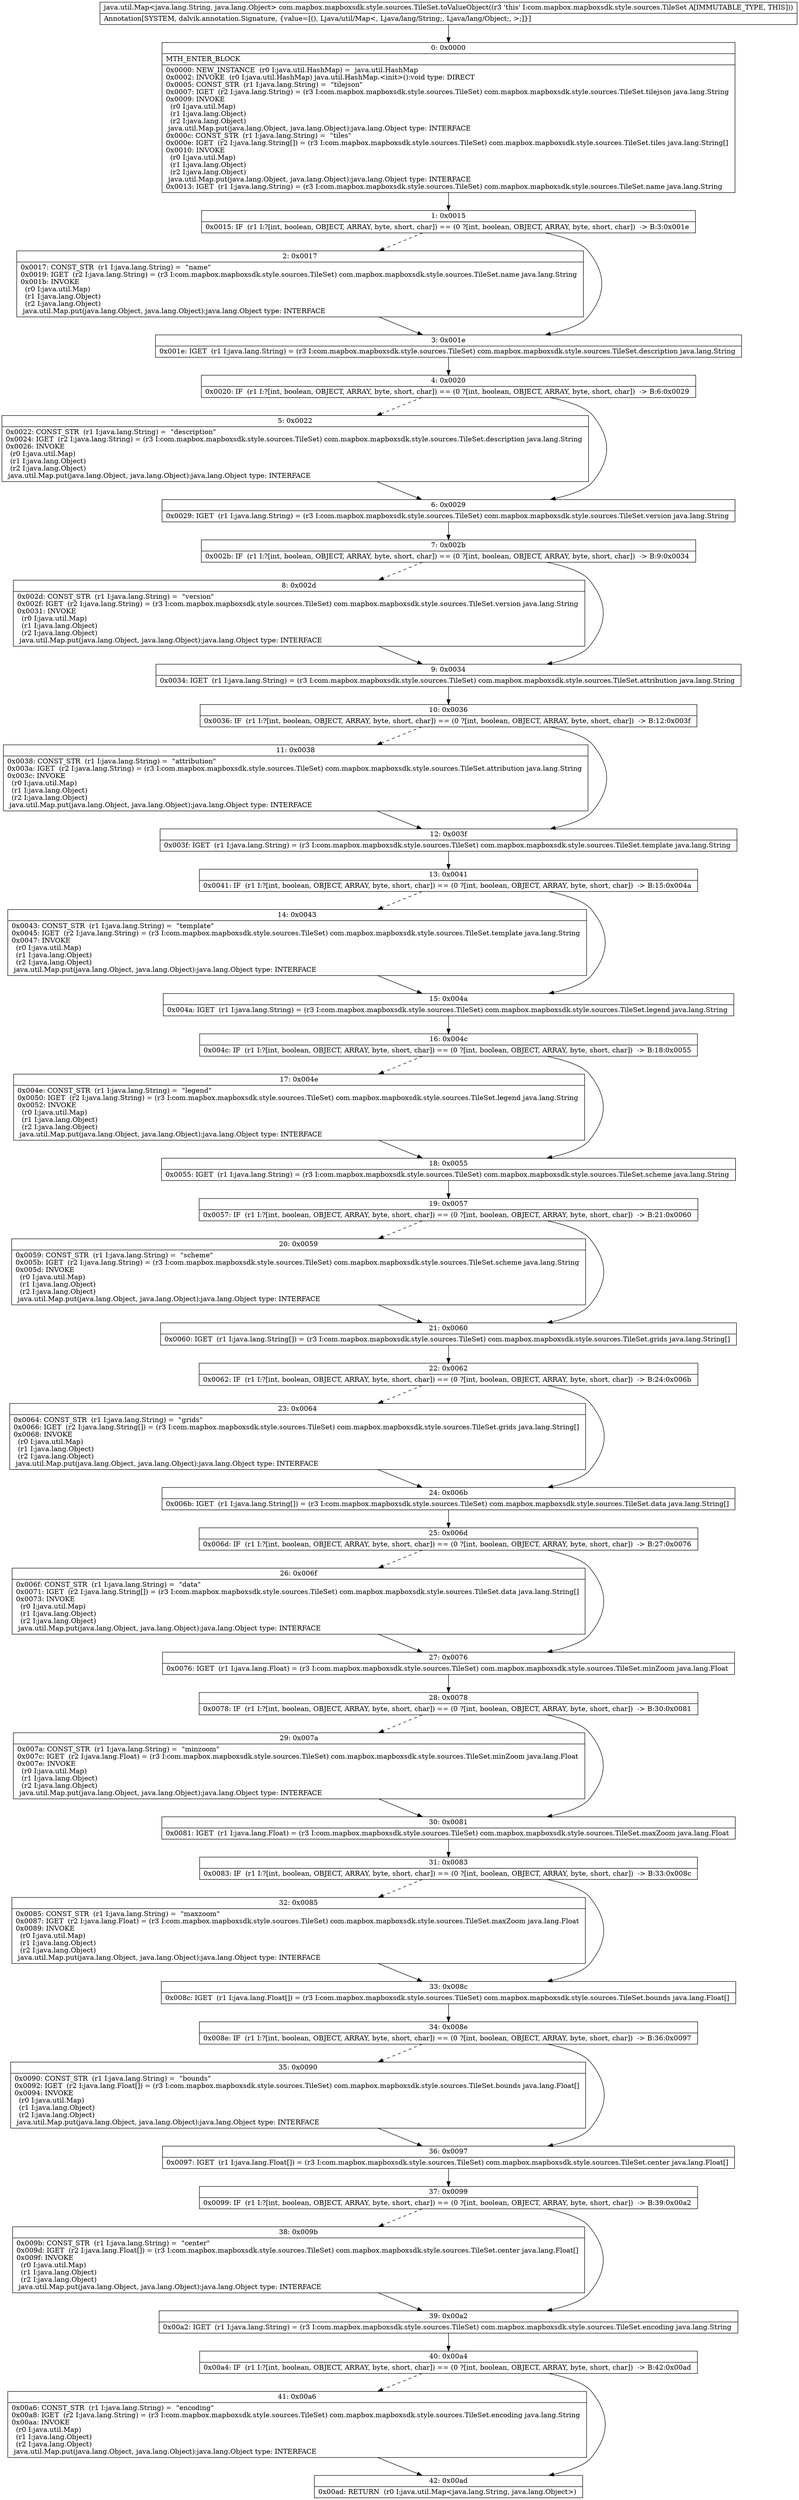 digraph "CFG forcom.mapbox.mapboxsdk.style.sources.TileSet.toValueObject()Ljava\/util\/Map;" {
Node_0 [shape=record,label="{0\:\ 0x0000|MTH_ENTER_BLOCK\l|0x0000: NEW_INSTANCE  (r0 I:java.util.HashMap) =  java.util.HashMap \l0x0002: INVOKE  (r0 I:java.util.HashMap) java.util.HashMap.\<init\>():void type: DIRECT \l0x0005: CONST_STR  (r1 I:java.lang.String) =  \"tilejson\" \l0x0007: IGET  (r2 I:java.lang.String) = (r3 I:com.mapbox.mapboxsdk.style.sources.TileSet) com.mapbox.mapboxsdk.style.sources.TileSet.tilejson java.lang.String \l0x0009: INVOKE  \l  (r0 I:java.util.Map)\l  (r1 I:java.lang.Object)\l  (r2 I:java.lang.Object)\l java.util.Map.put(java.lang.Object, java.lang.Object):java.lang.Object type: INTERFACE \l0x000c: CONST_STR  (r1 I:java.lang.String) =  \"tiles\" \l0x000e: IGET  (r2 I:java.lang.String[]) = (r3 I:com.mapbox.mapboxsdk.style.sources.TileSet) com.mapbox.mapboxsdk.style.sources.TileSet.tiles java.lang.String[] \l0x0010: INVOKE  \l  (r0 I:java.util.Map)\l  (r1 I:java.lang.Object)\l  (r2 I:java.lang.Object)\l java.util.Map.put(java.lang.Object, java.lang.Object):java.lang.Object type: INTERFACE \l0x0013: IGET  (r1 I:java.lang.String) = (r3 I:com.mapbox.mapboxsdk.style.sources.TileSet) com.mapbox.mapboxsdk.style.sources.TileSet.name java.lang.String \l}"];
Node_1 [shape=record,label="{1\:\ 0x0015|0x0015: IF  (r1 I:?[int, boolean, OBJECT, ARRAY, byte, short, char]) == (0 ?[int, boolean, OBJECT, ARRAY, byte, short, char])  \-\> B:3:0x001e \l}"];
Node_2 [shape=record,label="{2\:\ 0x0017|0x0017: CONST_STR  (r1 I:java.lang.String) =  \"name\" \l0x0019: IGET  (r2 I:java.lang.String) = (r3 I:com.mapbox.mapboxsdk.style.sources.TileSet) com.mapbox.mapboxsdk.style.sources.TileSet.name java.lang.String \l0x001b: INVOKE  \l  (r0 I:java.util.Map)\l  (r1 I:java.lang.Object)\l  (r2 I:java.lang.Object)\l java.util.Map.put(java.lang.Object, java.lang.Object):java.lang.Object type: INTERFACE \l}"];
Node_3 [shape=record,label="{3\:\ 0x001e|0x001e: IGET  (r1 I:java.lang.String) = (r3 I:com.mapbox.mapboxsdk.style.sources.TileSet) com.mapbox.mapboxsdk.style.sources.TileSet.description java.lang.String \l}"];
Node_4 [shape=record,label="{4\:\ 0x0020|0x0020: IF  (r1 I:?[int, boolean, OBJECT, ARRAY, byte, short, char]) == (0 ?[int, boolean, OBJECT, ARRAY, byte, short, char])  \-\> B:6:0x0029 \l}"];
Node_5 [shape=record,label="{5\:\ 0x0022|0x0022: CONST_STR  (r1 I:java.lang.String) =  \"description\" \l0x0024: IGET  (r2 I:java.lang.String) = (r3 I:com.mapbox.mapboxsdk.style.sources.TileSet) com.mapbox.mapboxsdk.style.sources.TileSet.description java.lang.String \l0x0026: INVOKE  \l  (r0 I:java.util.Map)\l  (r1 I:java.lang.Object)\l  (r2 I:java.lang.Object)\l java.util.Map.put(java.lang.Object, java.lang.Object):java.lang.Object type: INTERFACE \l}"];
Node_6 [shape=record,label="{6\:\ 0x0029|0x0029: IGET  (r1 I:java.lang.String) = (r3 I:com.mapbox.mapboxsdk.style.sources.TileSet) com.mapbox.mapboxsdk.style.sources.TileSet.version java.lang.String \l}"];
Node_7 [shape=record,label="{7\:\ 0x002b|0x002b: IF  (r1 I:?[int, boolean, OBJECT, ARRAY, byte, short, char]) == (0 ?[int, boolean, OBJECT, ARRAY, byte, short, char])  \-\> B:9:0x0034 \l}"];
Node_8 [shape=record,label="{8\:\ 0x002d|0x002d: CONST_STR  (r1 I:java.lang.String) =  \"version\" \l0x002f: IGET  (r2 I:java.lang.String) = (r3 I:com.mapbox.mapboxsdk.style.sources.TileSet) com.mapbox.mapboxsdk.style.sources.TileSet.version java.lang.String \l0x0031: INVOKE  \l  (r0 I:java.util.Map)\l  (r1 I:java.lang.Object)\l  (r2 I:java.lang.Object)\l java.util.Map.put(java.lang.Object, java.lang.Object):java.lang.Object type: INTERFACE \l}"];
Node_9 [shape=record,label="{9\:\ 0x0034|0x0034: IGET  (r1 I:java.lang.String) = (r3 I:com.mapbox.mapboxsdk.style.sources.TileSet) com.mapbox.mapboxsdk.style.sources.TileSet.attribution java.lang.String \l}"];
Node_10 [shape=record,label="{10\:\ 0x0036|0x0036: IF  (r1 I:?[int, boolean, OBJECT, ARRAY, byte, short, char]) == (0 ?[int, boolean, OBJECT, ARRAY, byte, short, char])  \-\> B:12:0x003f \l}"];
Node_11 [shape=record,label="{11\:\ 0x0038|0x0038: CONST_STR  (r1 I:java.lang.String) =  \"attribution\" \l0x003a: IGET  (r2 I:java.lang.String) = (r3 I:com.mapbox.mapboxsdk.style.sources.TileSet) com.mapbox.mapboxsdk.style.sources.TileSet.attribution java.lang.String \l0x003c: INVOKE  \l  (r0 I:java.util.Map)\l  (r1 I:java.lang.Object)\l  (r2 I:java.lang.Object)\l java.util.Map.put(java.lang.Object, java.lang.Object):java.lang.Object type: INTERFACE \l}"];
Node_12 [shape=record,label="{12\:\ 0x003f|0x003f: IGET  (r1 I:java.lang.String) = (r3 I:com.mapbox.mapboxsdk.style.sources.TileSet) com.mapbox.mapboxsdk.style.sources.TileSet.template java.lang.String \l}"];
Node_13 [shape=record,label="{13\:\ 0x0041|0x0041: IF  (r1 I:?[int, boolean, OBJECT, ARRAY, byte, short, char]) == (0 ?[int, boolean, OBJECT, ARRAY, byte, short, char])  \-\> B:15:0x004a \l}"];
Node_14 [shape=record,label="{14\:\ 0x0043|0x0043: CONST_STR  (r1 I:java.lang.String) =  \"template\" \l0x0045: IGET  (r2 I:java.lang.String) = (r3 I:com.mapbox.mapboxsdk.style.sources.TileSet) com.mapbox.mapboxsdk.style.sources.TileSet.template java.lang.String \l0x0047: INVOKE  \l  (r0 I:java.util.Map)\l  (r1 I:java.lang.Object)\l  (r2 I:java.lang.Object)\l java.util.Map.put(java.lang.Object, java.lang.Object):java.lang.Object type: INTERFACE \l}"];
Node_15 [shape=record,label="{15\:\ 0x004a|0x004a: IGET  (r1 I:java.lang.String) = (r3 I:com.mapbox.mapboxsdk.style.sources.TileSet) com.mapbox.mapboxsdk.style.sources.TileSet.legend java.lang.String \l}"];
Node_16 [shape=record,label="{16\:\ 0x004c|0x004c: IF  (r1 I:?[int, boolean, OBJECT, ARRAY, byte, short, char]) == (0 ?[int, boolean, OBJECT, ARRAY, byte, short, char])  \-\> B:18:0x0055 \l}"];
Node_17 [shape=record,label="{17\:\ 0x004e|0x004e: CONST_STR  (r1 I:java.lang.String) =  \"legend\" \l0x0050: IGET  (r2 I:java.lang.String) = (r3 I:com.mapbox.mapboxsdk.style.sources.TileSet) com.mapbox.mapboxsdk.style.sources.TileSet.legend java.lang.String \l0x0052: INVOKE  \l  (r0 I:java.util.Map)\l  (r1 I:java.lang.Object)\l  (r2 I:java.lang.Object)\l java.util.Map.put(java.lang.Object, java.lang.Object):java.lang.Object type: INTERFACE \l}"];
Node_18 [shape=record,label="{18\:\ 0x0055|0x0055: IGET  (r1 I:java.lang.String) = (r3 I:com.mapbox.mapboxsdk.style.sources.TileSet) com.mapbox.mapboxsdk.style.sources.TileSet.scheme java.lang.String \l}"];
Node_19 [shape=record,label="{19\:\ 0x0057|0x0057: IF  (r1 I:?[int, boolean, OBJECT, ARRAY, byte, short, char]) == (0 ?[int, boolean, OBJECT, ARRAY, byte, short, char])  \-\> B:21:0x0060 \l}"];
Node_20 [shape=record,label="{20\:\ 0x0059|0x0059: CONST_STR  (r1 I:java.lang.String) =  \"scheme\" \l0x005b: IGET  (r2 I:java.lang.String) = (r3 I:com.mapbox.mapboxsdk.style.sources.TileSet) com.mapbox.mapboxsdk.style.sources.TileSet.scheme java.lang.String \l0x005d: INVOKE  \l  (r0 I:java.util.Map)\l  (r1 I:java.lang.Object)\l  (r2 I:java.lang.Object)\l java.util.Map.put(java.lang.Object, java.lang.Object):java.lang.Object type: INTERFACE \l}"];
Node_21 [shape=record,label="{21\:\ 0x0060|0x0060: IGET  (r1 I:java.lang.String[]) = (r3 I:com.mapbox.mapboxsdk.style.sources.TileSet) com.mapbox.mapboxsdk.style.sources.TileSet.grids java.lang.String[] \l}"];
Node_22 [shape=record,label="{22\:\ 0x0062|0x0062: IF  (r1 I:?[int, boolean, OBJECT, ARRAY, byte, short, char]) == (0 ?[int, boolean, OBJECT, ARRAY, byte, short, char])  \-\> B:24:0x006b \l}"];
Node_23 [shape=record,label="{23\:\ 0x0064|0x0064: CONST_STR  (r1 I:java.lang.String) =  \"grids\" \l0x0066: IGET  (r2 I:java.lang.String[]) = (r3 I:com.mapbox.mapboxsdk.style.sources.TileSet) com.mapbox.mapboxsdk.style.sources.TileSet.grids java.lang.String[] \l0x0068: INVOKE  \l  (r0 I:java.util.Map)\l  (r1 I:java.lang.Object)\l  (r2 I:java.lang.Object)\l java.util.Map.put(java.lang.Object, java.lang.Object):java.lang.Object type: INTERFACE \l}"];
Node_24 [shape=record,label="{24\:\ 0x006b|0x006b: IGET  (r1 I:java.lang.String[]) = (r3 I:com.mapbox.mapboxsdk.style.sources.TileSet) com.mapbox.mapboxsdk.style.sources.TileSet.data java.lang.String[] \l}"];
Node_25 [shape=record,label="{25\:\ 0x006d|0x006d: IF  (r1 I:?[int, boolean, OBJECT, ARRAY, byte, short, char]) == (0 ?[int, boolean, OBJECT, ARRAY, byte, short, char])  \-\> B:27:0x0076 \l}"];
Node_26 [shape=record,label="{26\:\ 0x006f|0x006f: CONST_STR  (r1 I:java.lang.String) =  \"data\" \l0x0071: IGET  (r2 I:java.lang.String[]) = (r3 I:com.mapbox.mapboxsdk.style.sources.TileSet) com.mapbox.mapboxsdk.style.sources.TileSet.data java.lang.String[] \l0x0073: INVOKE  \l  (r0 I:java.util.Map)\l  (r1 I:java.lang.Object)\l  (r2 I:java.lang.Object)\l java.util.Map.put(java.lang.Object, java.lang.Object):java.lang.Object type: INTERFACE \l}"];
Node_27 [shape=record,label="{27\:\ 0x0076|0x0076: IGET  (r1 I:java.lang.Float) = (r3 I:com.mapbox.mapboxsdk.style.sources.TileSet) com.mapbox.mapboxsdk.style.sources.TileSet.minZoom java.lang.Float \l}"];
Node_28 [shape=record,label="{28\:\ 0x0078|0x0078: IF  (r1 I:?[int, boolean, OBJECT, ARRAY, byte, short, char]) == (0 ?[int, boolean, OBJECT, ARRAY, byte, short, char])  \-\> B:30:0x0081 \l}"];
Node_29 [shape=record,label="{29\:\ 0x007a|0x007a: CONST_STR  (r1 I:java.lang.String) =  \"minzoom\" \l0x007c: IGET  (r2 I:java.lang.Float) = (r3 I:com.mapbox.mapboxsdk.style.sources.TileSet) com.mapbox.mapboxsdk.style.sources.TileSet.minZoom java.lang.Float \l0x007e: INVOKE  \l  (r0 I:java.util.Map)\l  (r1 I:java.lang.Object)\l  (r2 I:java.lang.Object)\l java.util.Map.put(java.lang.Object, java.lang.Object):java.lang.Object type: INTERFACE \l}"];
Node_30 [shape=record,label="{30\:\ 0x0081|0x0081: IGET  (r1 I:java.lang.Float) = (r3 I:com.mapbox.mapboxsdk.style.sources.TileSet) com.mapbox.mapboxsdk.style.sources.TileSet.maxZoom java.lang.Float \l}"];
Node_31 [shape=record,label="{31\:\ 0x0083|0x0083: IF  (r1 I:?[int, boolean, OBJECT, ARRAY, byte, short, char]) == (0 ?[int, boolean, OBJECT, ARRAY, byte, short, char])  \-\> B:33:0x008c \l}"];
Node_32 [shape=record,label="{32\:\ 0x0085|0x0085: CONST_STR  (r1 I:java.lang.String) =  \"maxzoom\" \l0x0087: IGET  (r2 I:java.lang.Float) = (r3 I:com.mapbox.mapboxsdk.style.sources.TileSet) com.mapbox.mapboxsdk.style.sources.TileSet.maxZoom java.lang.Float \l0x0089: INVOKE  \l  (r0 I:java.util.Map)\l  (r1 I:java.lang.Object)\l  (r2 I:java.lang.Object)\l java.util.Map.put(java.lang.Object, java.lang.Object):java.lang.Object type: INTERFACE \l}"];
Node_33 [shape=record,label="{33\:\ 0x008c|0x008c: IGET  (r1 I:java.lang.Float[]) = (r3 I:com.mapbox.mapboxsdk.style.sources.TileSet) com.mapbox.mapboxsdk.style.sources.TileSet.bounds java.lang.Float[] \l}"];
Node_34 [shape=record,label="{34\:\ 0x008e|0x008e: IF  (r1 I:?[int, boolean, OBJECT, ARRAY, byte, short, char]) == (0 ?[int, boolean, OBJECT, ARRAY, byte, short, char])  \-\> B:36:0x0097 \l}"];
Node_35 [shape=record,label="{35\:\ 0x0090|0x0090: CONST_STR  (r1 I:java.lang.String) =  \"bounds\" \l0x0092: IGET  (r2 I:java.lang.Float[]) = (r3 I:com.mapbox.mapboxsdk.style.sources.TileSet) com.mapbox.mapboxsdk.style.sources.TileSet.bounds java.lang.Float[] \l0x0094: INVOKE  \l  (r0 I:java.util.Map)\l  (r1 I:java.lang.Object)\l  (r2 I:java.lang.Object)\l java.util.Map.put(java.lang.Object, java.lang.Object):java.lang.Object type: INTERFACE \l}"];
Node_36 [shape=record,label="{36\:\ 0x0097|0x0097: IGET  (r1 I:java.lang.Float[]) = (r3 I:com.mapbox.mapboxsdk.style.sources.TileSet) com.mapbox.mapboxsdk.style.sources.TileSet.center java.lang.Float[] \l}"];
Node_37 [shape=record,label="{37\:\ 0x0099|0x0099: IF  (r1 I:?[int, boolean, OBJECT, ARRAY, byte, short, char]) == (0 ?[int, boolean, OBJECT, ARRAY, byte, short, char])  \-\> B:39:0x00a2 \l}"];
Node_38 [shape=record,label="{38\:\ 0x009b|0x009b: CONST_STR  (r1 I:java.lang.String) =  \"center\" \l0x009d: IGET  (r2 I:java.lang.Float[]) = (r3 I:com.mapbox.mapboxsdk.style.sources.TileSet) com.mapbox.mapboxsdk.style.sources.TileSet.center java.lang.Float[] \l0x009f: INVOKE  \l  (r0 I:java.util.Map)\l  (r1 I:java.lang.Object)\l  (r2 I:java.lang.Object)\l java.util.Map.put(java.lang.Object, java.lang.Object):java.lang.Object type: INTERFACE \l}"];
Node_39 [shape=record,label="{39\:\ 0x00a2|0x00a2: IGET  (r1 I:java.lang.String) = (r3 I:com.mapbox.mapboxsdk.style.sources.TileSet) com.mapbox.mapboxsdk.style.sources.TileSet.encoding java.lang.String \l}"];
Node_40 [shape=record,label="{40\:\ 0x00a4|0x00a4: IF  (r1 I:?[int, boolean, OBJECT, ARRAY, byte, short, char]) == (0 ?[int, boolean, OBJECT, ARRAY, byte, short, char])  \-\> B:42:0x00ad \l}"];
Node_41 [shape=record,label="{41\:\ 0x00a6|0x00a6: CONST_STR  (r1 I:java.lang.String) =  \"encoding\" \l0x00a8: IGET  (r2 I:java.lang.String) = (r3 I:com.mapbox.mapboxsdk.style.sources.TileSet) com.mapbox.mapboxsdk.style.sources.TileSet.encoding java.lang.String \l0x00aa: INVOKE  \l  (r0 I:java.util.Map)\l  (r1 I:java.lang.Object)\l  (r2 I:java.lang.Object)\l java.util.Map.put(java.lang.Object, java.lang.Object):java.lang.Object type: INTERFACE \l}"];
Node_42 [shape=record,label="{42\:\ 0x00ad|0x00ad: RETURN  (r0 I:java.util.Map\<java.lang.String, java.lang.Object\>) \l}"];
MethodNode[shape=record,label="{java.util.Map\<java.lang.String, java.lang.Object\> com.mapbox.mapboxsdk.style.sources.TileSet.toValueObject((r3 'this' I:com.mapbox.mapboxsdk.style.sources.TileSet A[IMMUTABLE_TYPE, THIS]))  | Annotation[SYSTEM, dalvik.annotation.Signature, \{value=[(), Ljava\/util\/Map\<, Ljava\/lang\/String;, Ljava\/lang\/Object;, \>;]\}]\l}"];
MethodNode -> Node_0;
Node_0 -> Node_1;
Node_1 -> Node_2[style=dashed];
Node_1 -> Node_3;
Node_2 -> Node_3;
Node_3 -> Node_4;
Node_4 -> Node_5[style=dashed];
Node_4 -> Node_6;
Node_5 -> Node_6;
Node_6 -> Node_7;
Node_7 -> Node_8[style=dashed];
Node_7 -> Node_9;
Node_8 -> Node_9;
Node_9 -> Node_10;
Node_10 -> Node_11[style=dashed];
Node_10 -> Node_12;
Node_11 -> Node_12;
Node_12 -> Node_13;
Node_13 -> Node_14[style=dashed];
Node_13 -> Node_15;
Node_14 -> Node_15;
Node_15 -> Node_16;
Node_16 -> Node_17[style=dashed];
Node_16 -> Node_18;
Node_17 -> Node_18;
Node_18 -> Node_19;
Node_19 -> Node_20[style=dashed];
Node_19 -> Node_21;
Node_20 -> Node_21;
Node_21 -> Node_22;
Node_22 -> Node_23[style=dashed];
Node_22 -> Node_24;
Node_23 -> Node_24;
Node_24 -> Node_25;
Node_25 -> Node_26[style=dashed];
Node_25 -> Node_27;
Node_26 -> Node_27;
Node_27 -> Node_28;
Node_28 -> Node_29[style=dashed];
Node_28 -> Node_30;
Node_29 -> Node_30;
Node_30 -> Node_31;
Node_31 -> Node_32[style=dashed];
Node_31 -> Node_33;
Node_32 -> Node_33;
Node_33 -> Node_34;
Node_34 -> Node_35[style=dashed];
Node_34 -> Node_36;
Node_35 -> Node_36;
Node_36 -> Node_37;
Node_37 -> Node_38[style=dashed];
Node_37 -> Node_39;
Node_38 -> Node_39;
Node_39 -> Node_40;
Node_40 -> Node_41[style=dashed];
Node_40 -> Node_42;
Node_41 -> Node_42;
}

